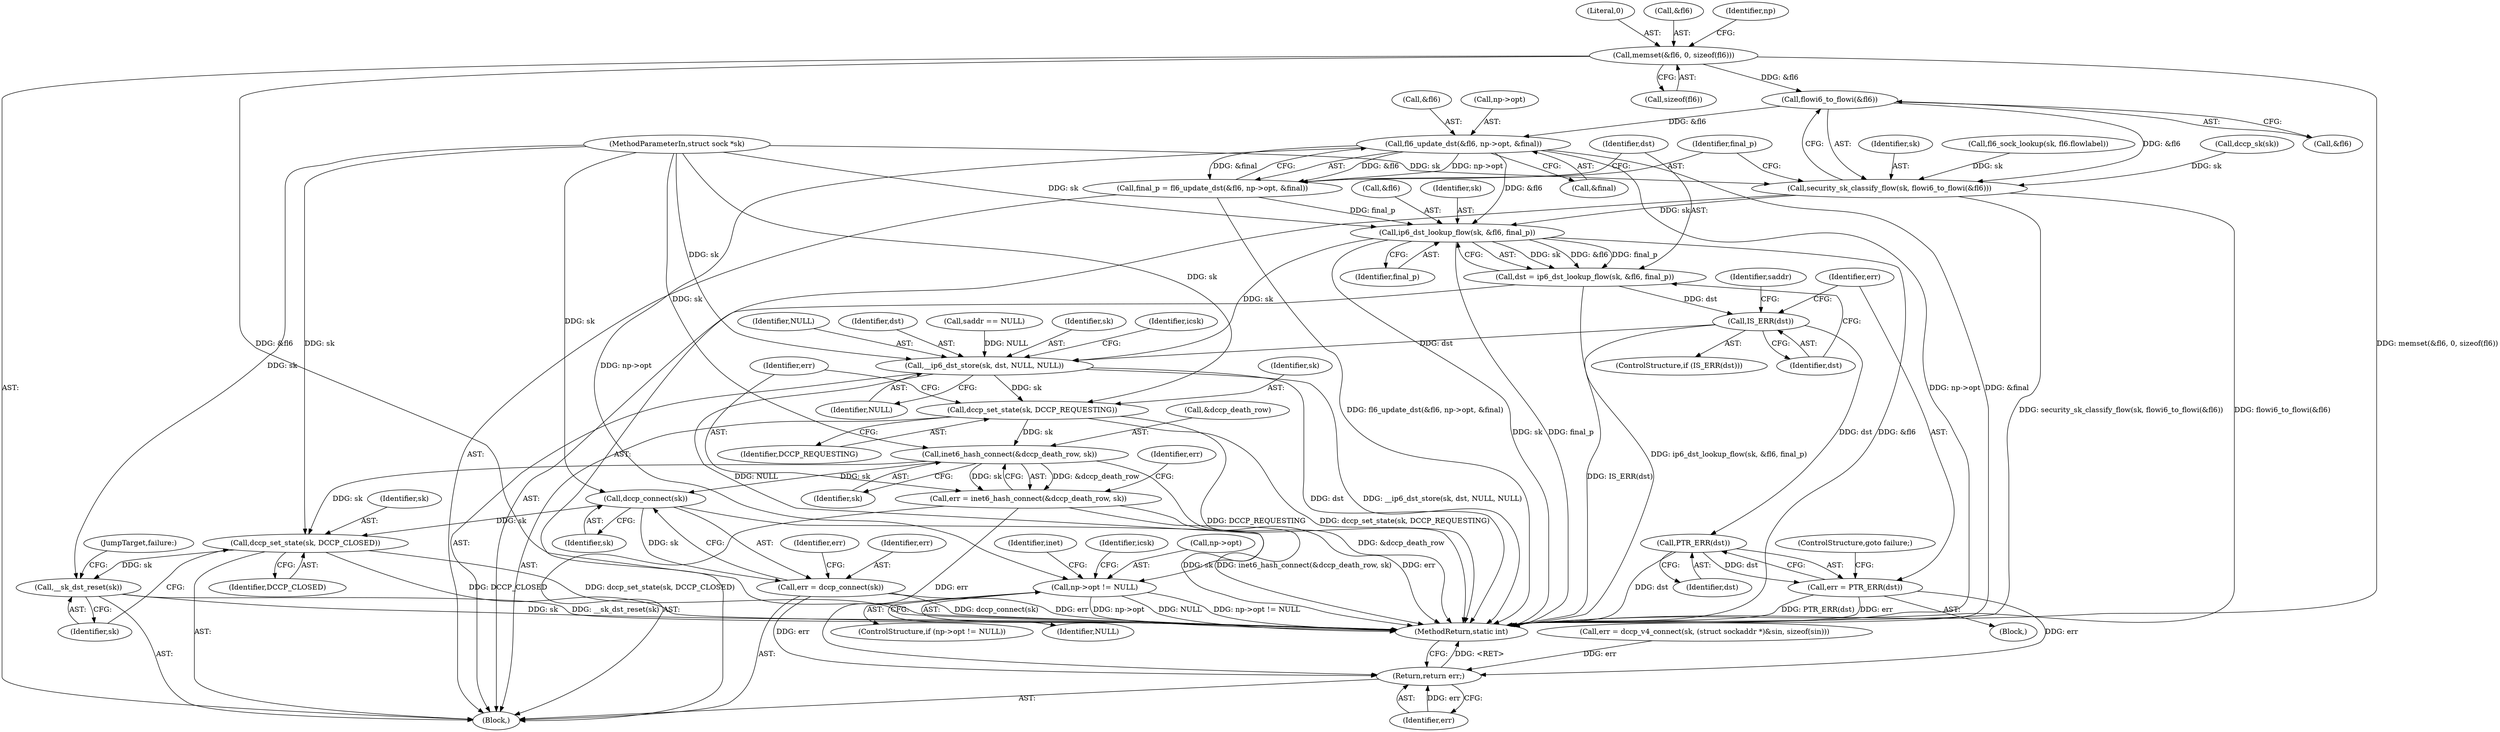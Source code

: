 digraph "1_linux_45f6fad84cc305103b28d73482b344d7f5b76f39@API" {
"1000167" [label="(Call,memset(&fl6, 0, sizeof(fl6)))"];
"1000458" [label="(Call,flowi6_to_flowi(&fl6))"];
"1000456" [label="(Call,security_sk_classify_flow(sk, flowi6_to_flowi(&fl6)))"];
"1000473" [label="(Call,ip6_dst_lookup_flow(sk, &fl6, final_p))"];
"1000471" [label="(Call,dst = ip6_dst_lookup_flow(sk, &fl6, final_p))"];
"1000479" [label="(Call,IS_ERR(dst))"];
"1000484" [label="(Call,PTR_ERR(dst))"];
"1000482" [label="(Call,err = PTR_ERR(dst))"];
"1000612" [label="(Return,return err;)"];
"1000515" [label="(Call,__ip6_dst_store(sk, dst, NULL, NULL))"];
"1000526" [label="(Call,np->opt != NULL)"];
"1000553" [label="(Call,dccp_set_state(sk, DCCP_REQUESTING))"];
"1000558" [label="(Call,inet6_hash_connect(&dccp_death_row, sk))"];
"1000556" [label="(Call,err = inet6_hash_connect(&dccp_death_row, sk))"];
"1000588" [label="(Call,dccp_connect(sk))"];
"1000586" [label="(Call,err = dccp_connect(sk))"];
"1000596" [label="(Call,dccp_set_state(sk, DCCP_CLOSED))"];
"1000599" [label="(Call,__sk_dst_reset(sk))"];
"1000463" [label="(Call,fl6_update_dst(&fl6, np->opt, &final))"];
"1000461" [label="(Call,final_p = fl6_update_dst(&fl6, np->opt, &final))"];
"1000556" [label="(Call,err = inet6_hash_connect(&dccp_death_row, sk))"];
"1000561" [label="(Identifier,sk)"];
"1000559" [label="(Call,&dccp_death_row)"];
"1000456" [label="(Call,security_sk_classify_flow(sk, flowi6_to_flowi(&fl6)))"];
"1000591" [label="(Identifier,err)"];
"1000519" [label="(Identifier,NULL)"];
"1000479" [label="(Call,IS_ERR(dst))"];
"1000482" [label="(Call,err = PTR_ERR(dst))"];
"1000109" [label="(Block,)"];
"1000471" [label="(Call,dst = ip6_dst_lookup_flow(sk, &fl6, final_p))"];
"1000558" [label="(Call,inet6_hash_connect(&dccp_death_row, sk))"];
"1000463" [label="(Call,fl6_update_dst(&fl6, np->opt, &final))"];
"1000530" [label="(Identifier,NULL)"];
"1000563" [label="(Identifier,err)"];
"1000466" [label="(Call,np->opt)"];
"1000515" [label="(Call,__ip6_dst_store(sk, dst, NULL, NULL))"];
"1000477" [label="(Identifier,final_p)"];
"1000106" [label="(MethodParameterIn,struct sock *sk)"];
"1000170" [label="(Literal,0)"];
"1000486" [label="(ControlStructure,goto failure;)"];
"1000461" [label="(Call,final_p = fl6_update_dst(&fl6, np->opt, &final))"];
"1000600" [label="(Identifier,sk)"];
"1000464" [label="(Call,&fl6)"];
"1000469" [label="(Call,&final)"];
"1000557" [label="(Identifier,err)"];
"1000478" [label="(ControlStructure,if (IS_ERR(dst)))"];
"1000167" [label="(Call,memset(&fl6, 0, sizeof(fl6)))"];
"1000533" [label="(Identifier,icsk)"];
"1000587" [label="(Identifier,err)"];
"1000525" [label="(ControlStructure,if (np->opt != NULL))"];
"1000554" [label="(Identifier,sk)"];
"1000475" [label="(Call,&fl6)"];
"1000599" [label="(Call,__sk_dst_reset(sk))"];
"1000526" [label="(Call,np->opt != NULL)"];
"1000588" [label="(Call,dccp_connect(sk))"];
"1000597" [label="(Identifier,sk)"];
"1000480" [label="(Identifier,dst)"];
"1000527" [label="(Call,np->opt)"];
"1000516" [label="(Identifier,sk)"];
"1000555" [label="(Identifier,DCCP_REQUESTING)"];
"1000553" [label="(Call,dccp_set_state(sk, DCCP_REQUESTING))"];
"1000168" [label="(Call,&fl6)"];
"1000483" [label="(Identifier,err)"];
"1000457" [label="(Identifier,sk)"];
"1000522" [label="(Identifier,icsk)"];
"1000548" [label="(Identifier,inet)"];
"1000459" [label="(Call,&fl6)"];
"1000485" [label="(Identifier,dst)"];
"1000489" [label="(Identifier,saddr)"];
"1000175" [label="(Identifier,np)"];
"1000481" [label="(Block,)"];
"1000586" [label="(Call,err = dccp_connect(sk))"];
"1000598" [label="(Identifier,DCCP_CLOSED)"];
"1000360" [label="(Call,err = dccp_v4_connect(sk, (struct sockaddr *)&sin, sizeof(sin)))"];
"1000472" [label="(Identifier,dst)"];
"1000596" [label="(Call,dccp_set_state(sk, DCCP_CLOSED))"];
"1000458" [label="(Call,flowi6_to_flowi(&fl6))"];
"1000201" [label="(Call,fl6_sock_lookup(sk, fl6.flowlabel))"];
"1000134" [label="(Call,dccp_sk(sk))"];
"1000612" [label="(Return,return err;)"];
"1000601" [label="(JumpTarget,failure:)"];
"1000518" [label="(Identifier,NULL)"];
"1000462" [label="(Identifier,final_p)"];
"1000171" [label="(Call,sizeof(fl6))"];
"1000613" [label="(Identifier,err)"];
"1000484" [label="(Call,PTR_ERR(dst))"];
"1000589" [label="(Identifier,sk)"];
"1000473" [label="(Call,ip6_dst_lookup_flow(sk, &fl6, final_p))"];
"1000474" [label="(Identifier,sk)"];
"1000517" [label="(Identifier,dst)"];
"1000614" [label="(MethodReturn,static int)"];
"1000488" [label="(Call,saddr == NULL)"];
"1000167" -> "1000109"  [label="AST: "];
"1000167" -> "1000171"  [label="CFG: "];
"1000168" -> "1000167"  [label="AST: "];
"1000170" -> "1000167"  [label="AST: "];
"1000171" -> "1000167"  [label="AST: "];
"1000175" -> "1000167"  [label="CFG: "];
"1000167" -> "1000614"  [label="DDG: &fl6"];
"1000167" -> "1000614"  [label="DDG: memset(&fl6, 0, sizeof(fl6))"];
"1000167" -> "1000458"  [label="DDG: &fl6"];
"1000458" -> "1000456"  [label="AST: "];
"1000458" -> "1000459"  [label="CFG: "];
"1000459" -> "1000458"  [label="AST: "];
"1000456" -> "1000458"  [label="CFG: "];
"1000458" -> "1000456"  [label="DDG: &fl6"];
"1000458" -> "1000463"  [label="DDG: &fl6"];
"1000456" -> "1000109"  [label="AST: "];
"1000457" -> "1000456"  [label="AST: "];
"1000462" -> "1000456"  [label="CFG: "];
"1000456" -> "1000614"  [label="DDG: flowi6_to_flowi(&fl6)"];
"1000456" -> "1000614"  [label="DDG: security_sk_classify_flow(sk, flowi6_to_flowi(&fl6))"];
"1000134" -> "1000456"  [label="DDG: sk"];
"1000201" -> "1000456"  [label="DDG: sk"];
"1000106" -> "1000456"  [label="DDG: sk"];
"1000456" -> "1000473"  [label="DDG: sk"];
"1000473" -> "1000471"  [label="AST: "];
"1000473" -> "1000477"  [label="CFG: "];
"1000474" -> "1000473"  [label="AST: "];
"1000475" -> "1000473"  [label="AST: "];
"1000477" -> "1000473"  [label="AST: "];
"1000471" -> "1000473"  [label="CFG: "];
"1000473" -> "1000614"  [label="DDG: sk"];
"1000473" -> "1000614"  [label="DDG: final_p"];
"1000473" -> "1000614"  [label="DDG: &fl6"];
"1000473" -> "1000471"  [label="DDG: sk"];
"1000473" -> "1000471"  [label="DDG: &fl6"];
"1000473" -> "1000471"  [label="DDG: final_p"];
"1000106" -> "1000473"  [label="DDG: sk"];
"1000463" -> "1000473"  [label="DDG: &fl6"];
"1000461" -> "1000473"  [label="DDG: final_p"];
"1000473" -> "1000515"  [label="DDG: sk"];
"1000471" -> "1000109"  [label="AST: "];
"1000472" -> "1000471"  [label="AST: "];
"1000480" -> "1000471"  [label="CFG: "];
"1000471" -> "1000614"  [label="DDG: ip6_dst_lookup_flow(sk, &fl6, final_p)"];
"1000471" -> "1000479"  [label="DDG: dst"];
"1000479" -> "1000478"  [label="AST: "];
"1000479" -> "1000480"  [label="CFG: "];
"1000480" -> "1000479"  [label="AST: "];
"1000483" -> "1000479"  [label="CFG: "];
"1000489" -> "1000479"  [label="CFG: "];
"1000479" -> "1000614"  [label="DDG: IS_ERR(dst)"];
"1000479" -> "1000484"  [label="DDG: dst"];
"1000479" -> "1000515"  [label="DDG: dst"];
"1000484" -> "1000482"  [label="AST: "];
"1000484" -> "1000485"  [label="CFG: "];
"1000485" -> "1000484"  [label="AST: "];
"1000482" -> "1000484"  [label="CFG: "];
"1000484" -> "1000614"  [label="DDG: dst"];
"1000484" -> "1000482"  [label="DDG: dst"];
"1000482" -> "1000481"  [label="AST: "];
"1000483" -> "1000482"  [label="AST: "];
"1000486" -> "1000482"  [label="CFG: "];
"1000482" -> "1000614"  [label="DDG: err"];
"1000482" -> "1000614"  [label="DDG: PTR_ERR(dst)"];
"1000482" -> "1000612"  [label="DDG: err"];
"1000612" -> "1000109"  [label="AST: "];
"1000612" -> "1000613"  [label="CFG: "];
"1000613" -> "1000612"  [label="AST: "];
"1000614" -> "1000612"  [label="CFG: "];
"1000612" -> "1000614"  [label="DDG: <RET>"];
"1000613" -> "1000612"  [label="DDG: err"];
"1000360" -> "1000612"  [label="DDG: err"];
"1000556" -> "1000612"  [label="DDG: err"];
"1000586" -> "1000612"  [label="DDG: err"];
"1000515" -> "1000109"  [label="AST: "];
"1000515" -> "1000519"  [label="CFG: "];
"1000516" -> "1000515"  [label="AST: "];
"1000517" -> "1000515"  [label="AST: "];
"1000518" -> "1000515"  [label="AST: "];
"1000519" -> "1000515"  [label="AST: "];
"1000522" -> "1000515"  [label="CFG: "];
"1000515" -> "1000614"  [label="DDG: __ip6_dst_store(sk, dst, NULL, NULL)"];
"1000515" -> "1000614"  [label="DDG: dst"];
"1000106" -> "1000515"  [label="DDG: sk"];
"1000488" -> "1000515"  [label="DDG: NULL"];
"1000515" -> "1000526"  [label="DDG: NULL"];
"1000515" -> "1000553"  [label="DDG: sk"];
"1000526" -> "1000525"  [label="AST: "];
"1000526" -> "1000530"  [label="CFG: "];
"1000527" -> "1000526"  [label="AST: "];
"1000530" -> "1000526"  [label="AST: "];
"1000533" -> "1000526"  [label="CFG: "];
"1000548" -> "1000526"  [label="CFG: "];
"1000526" -> "1000614"  [label="DDG: NULL"];
"1000526" -> "1000614"  [label="DDG: np->opt != NULL"];
"1000526" -> "1000614"  [label="DDG: np->opt"];
"1000463" -> "1000526"  [label="DDG: np->opt"];
"1000553" -> "1000109"  [label="AST: "];
"1000553" -> "1000555"  [label="CFG: "];
"1000554" -> "1000553"  [label="AST: "];
"1000555" -> "1000553"  [label="AST: "];
"1000557" -> "1000553"  [label="CFG: "];
"1000553" -> "1000614"  [label="DDG: dccp_set_state(sk, DCCP_REQUESTING)"];
"1000553" -> "1000614"  [label="DDG: DCCP_REQUESTING"];
"1000106" -> "1000553"  [label="DDG: sk"];
"1000553" -> "1000558"  [label="DDG: sk"];
"1000558" -> "1000556"  [label="AST: "];
"1000558" -> "1000561"  [label="CFG: "];
"1000559" -> "1000558"  [label="AST: "];
"1000561" -> "1000558"  [label="AST: "];
"1000556" -> "1000558"  [label="CFG: "];
"1000558" -> "1000614"  [label="DDG: &dccp_death_row"];
"1000558" -> "1000556"  [label="DDG: &dccp_death_row"];
"1000558" -> "1000556"  [label="DDG: sk"];
"1000106" -> "1000558"  [label="DDG: sk"];
"1000558" -> "1000588"  [label="DDG: sk"];
"1000558" -> "1000596"  [label="DDG: sk"];
"1000556" -> "1000109"  [label="AST: "];
"1000557" -> "1000556"  [label="AST: "];
"1000563" -> "1000556"  [label="CFG: "];
"1000556" -> "1000614"  [label="DDG: err"];
"1000556" -> "1000614"  [label="DDG: inet6_hash_connect(&dccp_death_row, sk)"];
"1000588" -> "1000586"  [label="AST: "];
"1000588" -> "1000589"  [label="CFG: "];
"1000589" -> "1000588"  [label="AST: "];
"1000586" -> "1000588"  [label="CFG: "];
"1000588" -> "1000614"  [label="DDG: sk"];
"1000588" -> "1000586"  [label="DDG: sk"];
"1000106" -> "1000588"  [label="DDG: sk"];
"1000588" -> "1000596"  [label="DDG: sk"];
"1000586" -> "1000109"  [label="AST: "];
"1000587" -> "1000586"  [label="AST: "];
"1000591" -> "1000586"  [label="CFG: "];
"1000586" -> "1000614"  [label="DDG: dccp_connect(sk)"];
"1000586" -> "1000614"  [label="DDG: err"];
"1000596" -> "1000109"  [label="AST: "];
"1000596" -> "1000598"  [label="CFG: "];
"1000597" -> "1000596"  [label="AST: "];
"1000598" -> "1000596"  [label="AST: "];
"1000600" -> "1000596"  [label="CFG: "];
"1000596" -> "1000614"  [label="DDG: DCCP_CLOSED"];
"1000596" -> "1000614"  [label="DDG: dccp_set_state(sk, DCCP_CLOSED)"];
"1000106" -> "1000596"  [label="DDG: sk"];
"1000596" -> "1000599"  [label="DDG: sk"];
"1000599" -> "1000109"  [label="AST: "];
"1000599" -> "1000600"  [label="CFG: "];
"1000600" -> "1000599"  [label="AST: "];
"1000601" -> "1000599"  [label="CFG: "];
"1000599" -> "1000614"  [label="DDG: __sk_dst_reset(sk)"];
"1000599" -> "1000614"  [label="DDG: sk"];
"1000106" -> "1000599"  [label="DDG: sk"];
"1000463" -> "1000461"  [label="AST: "];
"1000463" -> "1000469"  [label="CFG: "];
"1000464" -> "1000463"  [label="AST: "];
"1000466" -> "1000463"  [label="AST: "];
"1000469" -> "1000463"  [label="AST: "];
"1000461" -> "1000463"  [label="CFG: "];
"1000463" -> "1000614"  [label="DDG: &final"];
"1000463" -> "1000614"  [label="DDG: np->opt"];
"1000463" -> "1000461"  [label="DDG: &fl6"];
"1000463" -> "1000461"  [label="DDG: np->opt"];
"1000463" -> "1000461"  [label="DDG: &final"];
"1000461" -> "1000109"  [label="AST: "];
"1000462" -> "1000461"  [label="AST: "];
"1000472" -> "1000461"  [label="CFG: "];
"1000461" -> "1000614"  [label="DDG: fl6_update_dst(&fl6, np->opt, &final)"];
}
